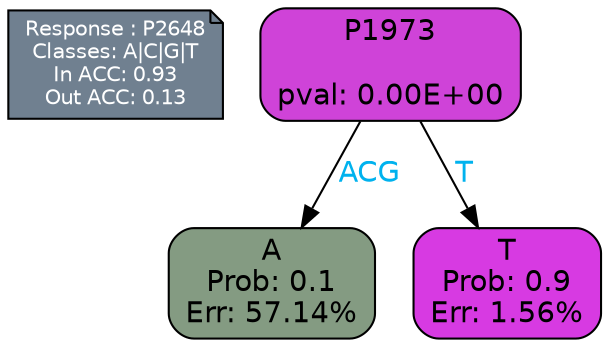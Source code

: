 digraph Tree {
node [shape=box, style="filled, rounded", color="black", fontname=helvetica] ;
graph [ranksep=equally, splines=polylines, bgcolor=transparent, dpi=600] ;
edge [fontname=helvetica] ;
LEGEND [label="Response : P2648
Classes: A|C|G|T
In ACC: 0.93
Out ACC: 0.13
",shape=note,align=left,style=filled,fillcolor="slategray",fontcolor="white",fontsize=10];1 [label="P1973

pval: 0.00E+00", fillcolor="#cf43d8"] ;
2 [label="A
Prob: 0.1
Err: 57.14%", fillcolor="#849b82"] ;
3 [label="T
Prob: 0.9
Err: 1.56%", fillcolor="#d73ae2"] ;
1 -> 2 [label="ACG",fontcolor=deepskyblue2] ;
1 -> 3 [label="T",fontcolor=deepskyblue2] ;
{rank = same; 2;3;}{rank = same; LEGEND;1;}}
